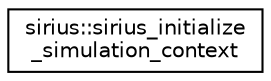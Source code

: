 digraph "Graphical Class Hierarchy"
{
 // INTERACTIVE_SVG=YES
  edge [fontname="Helvetica",fontsize="10",labelfontname="Helvetica",labelfontsize="10"];
  node [fontname="Helvetica",fontsize="10",shape=record];
  rankdir="LR";
  Node1 [label="sirius::sirius_initialize\l_simulation_context",height=0.2,width=0.4,color="black", fillcolor="white", style="filled",URL="$interfacesirius_1_1sirius__initialize__simulation__context.html"];
}

